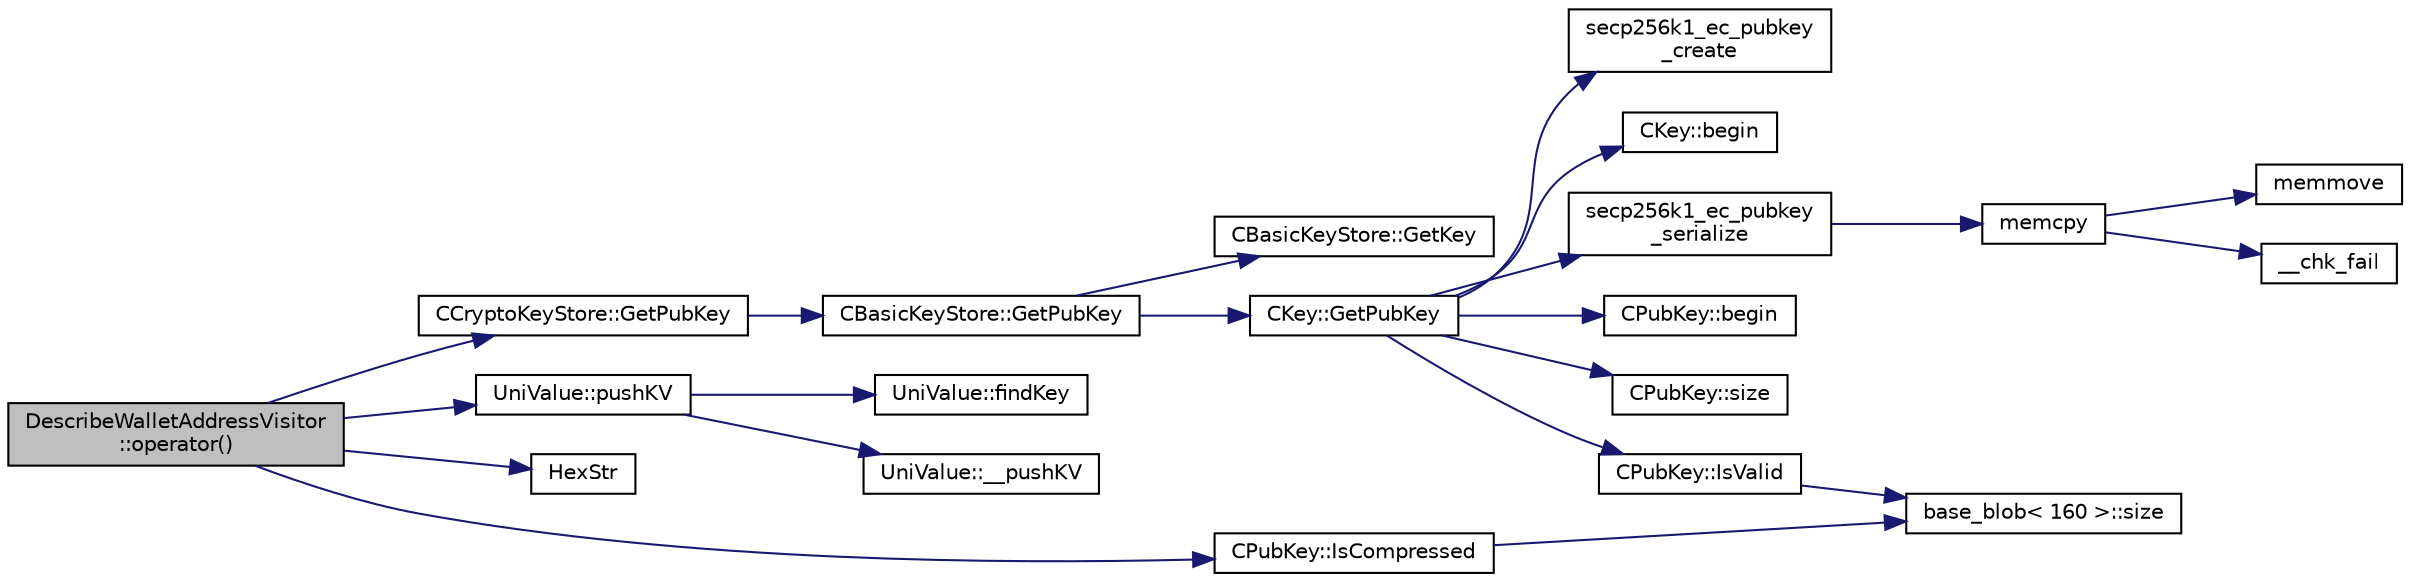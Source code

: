 digraph "DescribeWalletAddressVisitor::operator()"
{
  edge [fontname="Helvetica",fontsize="10",labelfontname="Helvetica",labelfontsize="10"];
  node [fontname="Helvetica",fontsize="10",shape=record];
  rankdir="LR";
  Node1 [label="DescribeWalletAddressVisitor\l::operator()",height=0.2,width=0.4,color="black", fillcolor="grey75", style="filled", fontcolor="black"];
  Node1 -> Node2 [color="midnightblue",fontsize="10",style="solid",fontname="Helvetica"];
  Node2 [label="CCryptoKeyStore::GetPubKey",height=0.2,width=0.4,color="black", fillcolor="white", style="filled",URL="$class_c_crypto_key_store.html#af57d6ee7c31e1d9673e811a32aaa5ebc"];
  Node2 -> Node3 [color="midnightblue",fontsize="10",style="solid",fontname="Helvetica"];
  Node3 [label="CBasicKeyStore::GetPubKey",height=0.2,width=0.4,color="black", fillcolor="white", style="filled",URL="$class_c_basic_key_store.html#a9c437c32a05f9977bc5fabe6a976a4bc"];
  Node3 -> Node4 [color="midnightblue",fontsize="10",style="solid",fontname="Helvetica"];
  Node4 [label="CBasicKeyStore::GetKey",height=0.2,width=0.4,color="black", fillcolor="white", style="filled",URL="$class_c_basic_key_store.html#a6374547f3c9f1afcaac52812e58375ef"];
  Node3 -> Node5 [color="midnightblue",fontsize="10",style="solid",fontname="Helvetica"];
  Node5 [label="CKey::GetPubKey",height=0.2,width=0.4,color="black", fillcolor="white", style="filled",URL="$class_c_key.html#ae4b61da6ec62f676fe6362ac5fc26aca",tooltip="Compute the public key from a private key. "];
  Node5 -> Node6 [color="midnightblue",fontsize="10",style="solid",fontname="Helvetica"];
  Node6 [label="secp256k1_ec_pubkey\l_create",height=0.2,width=0.4,color="black", fillcolor="white", style="filled",URL="$secp256k1_8h.html#a7438071aa8a6dc4697abe4f4659f2161",tooltip="Compute the public key for a secret key. "];
  Node5 -> Node7 [color="midnightblue",fontsize="10",style="solid",fontname="Helvetica"];
  Node7 [label="CKey::begin",height=0.2,width=0.4,color="black", fillcolor="white", style="filled",URL="$class_c_key.html#aabd29e0d5faf30032cc8519a1ce62a5a"];
  Node5 -> Node8 [color="midnightblue",fontsize="10",style="solid",fontname="Helvetica"];
  Node8 [label="secp256k1_ec_pubkey\l_serialize",height=0.2,width=0.4,color="black", fillcolor="white", style="filled",URL="$secp256k1_8h.html#a34977bf00322e510e881160c421836d7",tooltip="Serialize a pubkey object into a serialized byte sequence. "];
  Node8 -> Node9 [color="midnightblue",fontsize="10",style="solid",fontname="Helvetica"];
  Node9 [label="memcpy",height=0.2,width=0.4,color="black", fillcolor="white", style="filled",URL="$glibc__compat_8cpp.html#a0f46826ab0466591e136db24394923cf"];
  Node9 -> Node10 [color="midnightblue",fontsize="10",style="solid",fontname="Helvetica"];
  Node10 [label="memmove",height=0.2,width=0.4,color="black", fillcolor="white", style="filled",URL="$glibc__compat_8cpp.html#a9778d49e9029dd75bc53ecbbf9f5e9a1"];
  Node9 -> Node11 [color="midnightblue",fontsize="10",style="solid",fontname="Helvetica"];
  Node11 [label="__chk_fail",height=0.2,width=0.4,color="black", fillcolor="white", style="filled",URL="$glibc__compat_8cpp.html#a424ac71631da5ada2976630ff67051d1"];
  Node5 -> Node12 [color="midnightblue",fontsize="10",style="solid",fontname="Helvetica"];
  Node12 [label="CPubKey::begin",height=0.2,width=0.4,color="black", fillcolor="white", style="filled",URL="$class_c_pub_key.html#add9987e0d25aff11181f5ad70413994b"];
  Node5 -> Node13 [color="midnightblue",fontsize="10",style="solid",fontname="Helvetica"];
  Node13 [label="CPubKey::size",height=0.2,width=0.4,color="black", fillcolor="white", style="filled",URL="$class_c_pub_key.html#a9d7129b65b6dee792b4f3923cd64ed59",tooltip="Simple read-only vector-like interface to the pubkey data. "];
  Node5 -> Node14 [color="midnightblue",fontsize="10",style="solid",fontname="Helvetica"];
  Node14 [label="CPubKey::IsValid",height=0.2,width=0.4,color="black", fillcolor="white", style="filled",URL="$class_c_pub_key.html#aad6f369d7972f2244466ca6db900c2a4"];
  Node14 -> Node15 [color="midnightblue",fontsize="10",style="solid",fontname="Helvetica"];
  Node15 [label="base_blob\< 160 \>::size",height=0.2,width=0.4,color="black", fillcolor="white", style="filled",URL="$classbase__blob.html#a449c3f902fcab7af6c74aa9fee099542"];
  Node1 -> Node16 [color="midnightblue",fontsize="10",style="solid",fontname="Helvetica"];
  Node16 [label="UniValue::pushKV",height=0.2,width=0.4,color="black", fillcolor="white", style="filled",URL="$class_uni_value.html#abab649c2dbd593233de6364254456026"];
  Node16 -> Node17 [color="midnightblue",fontsize="10",style="solid",fontname="Helvetica"];
  Node17 [label="UniValue::findKey",height=0.2,width=0.4,color="black", fillcolor="white", style="filled",URL="$class_uni_value.html#a0b2da6f10943e899d304a28ef1a12094"];
  Node16 -> Node18 [color="midnightblue",fontsize="10",style="solid",fontname="Helvetica"];
  Node18 [label="UniValue::__pushKV",height=0.2,width=0.4,color="black", fillcolor="white", style="filled",URL="$class_uni_value.html#a505a2087cb7d9ee51d24a97a5cc7910c"];
  Node1 -> Node19 [color="midnightblue",fontsize="10",style="solid",fontname="Helvetica"];
  Node19 [label="HexStr",height=0.2,width=0.4,color="black", fillcolor="white", style="filled",URL="$strencodings_8h.html#af003e10d5d34c3271ca57ec79059a5ae"];
  Node1 -> Node20 [color="midnightblue",fontsize="10",style="solid",fontname="Helvetica"];
  Node20 [label="CPubKey::IsCompressed",height=0.2,width=0.4,color="black", fillcolor="white", style="filled",URL="$class_c_pub_key.html#a397e437d9d0a008e2641892147b0931a",tooltip="Check whether this is a compressed public key. "];
  Node20 -> Node15 [color="midnightblue",fontsize="10",style="solid",fontname="Helvetica"];
}
